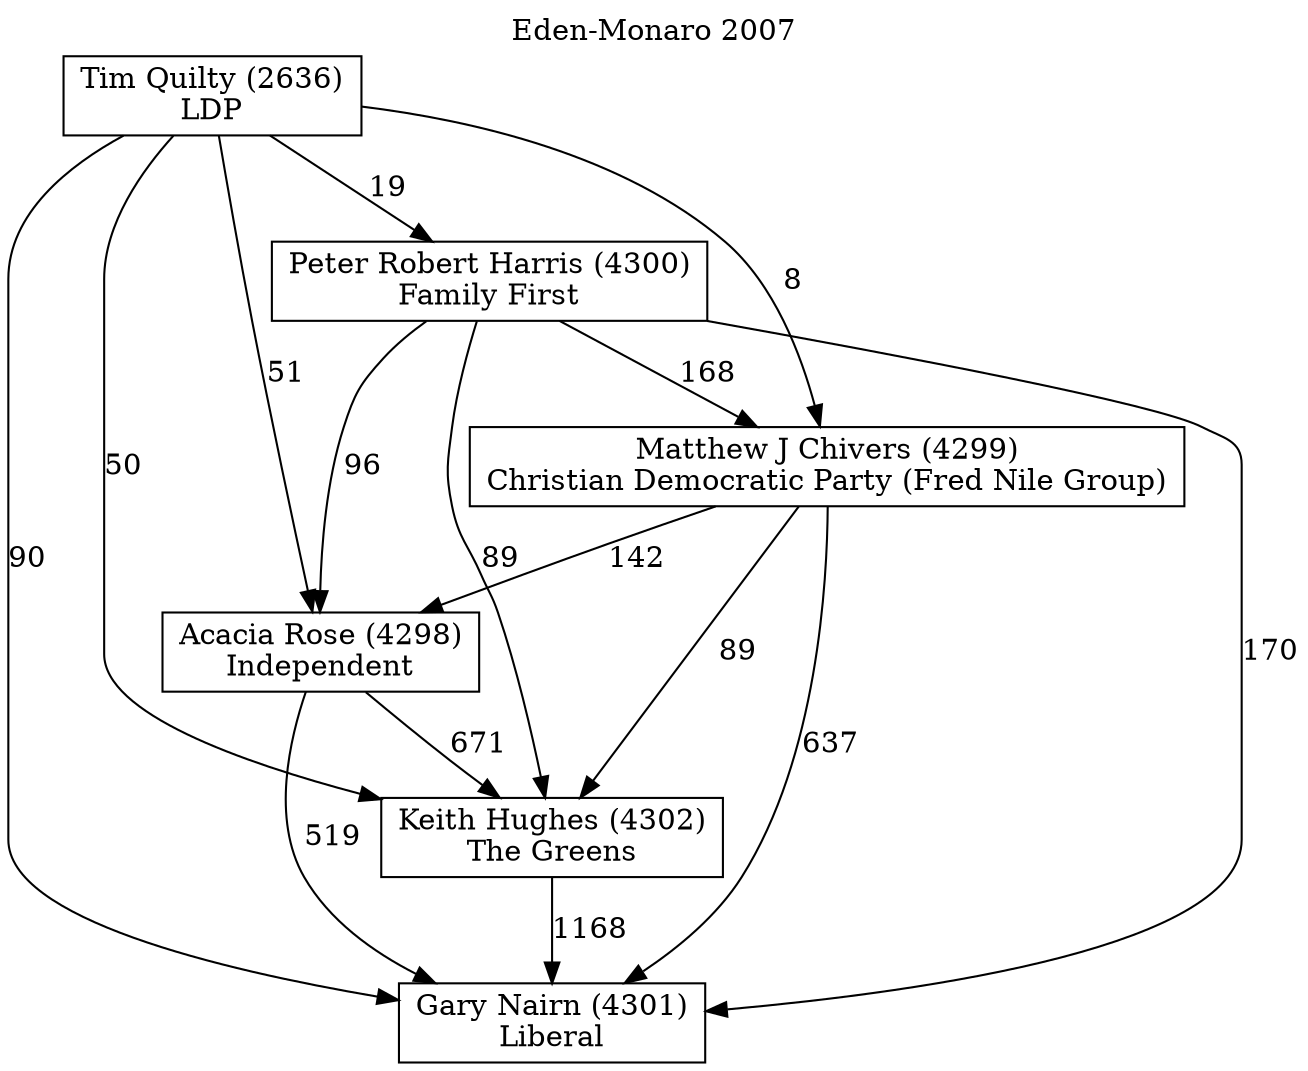 // House preference flow
digraph "Gary Nairn (4301)_Eden-Monaro_2007" {
	graph [label="Eden-Monaro 2007" labelloc=t mclimit=2]
	node [shape=box]
	"Gary Nairn (4301)" [label="Gary Nairn (4301)
Liberal"]
	"Keith Hughes (4302)" [label="Keith Hughes (4302)
The Greens"]
	"Acacia Rose (4298)" [label="Acacia Rose (4298)
Independent"]
	"Matthew J Chivers (4299)" [label="Matthew J Chivers (4299)
Christian Democratic Party (Fred Nile Group)"]
	"Peter Robert Harris (4300)" [label="Peter Robert Harris (4300)
Family First"]
	"Tim Quilty (2636)" [label="Tim Quilty (2636)
LDP"]
	"Keith Hughes (4302)" -> "Gary Nairn (4301)" [label=1168]
	"Acacia Rose (4298)" -> "Keith Hughes (4302)" [label=671]
	"Matthew J Chivers (4299)" -> "Acacia Rose (4298)" [label=142]
	"Peter Robert Harris (4300)" -> "Matthew J Chivers (4299)" [label=168]
	"Tim Quilty (2636)" -> "Peter Robert Harris (4300)" [label=19]
	"Acacia Rose (4298)" -> "Gary Nairn (4301)" [label=519]
	"Matthew J Chivers (4299)" -> "Gary Nairn (4301)" [label=637]
	"Peter Robert Harris (4300)" -> "Gary Nairn (4301)" [label=170]
	"Tim Quilty (2636)" -> "Gary Nairn (4301)" [label=90]
	"Tim Quilty (2636)" -> "Matthew J Chivers (4299)" [label=8]
	"Peter Robert Harris (4300)" -> "Acacia Rose (4298)" [label=96]
	"Tim Quilty (2636)" -> "Acacia Rose (4298)" [label=51]
	"Matthew J Chivers (4299)" -> "Keith Hughes (4302)" [label=89]
	"Peter Robert Harris (4300)" -> "Keith Hughes (4302)" [label=89]
	"Tim Quilty (2636)" -> "Keith Hughes (4302)" [label=50]
}
